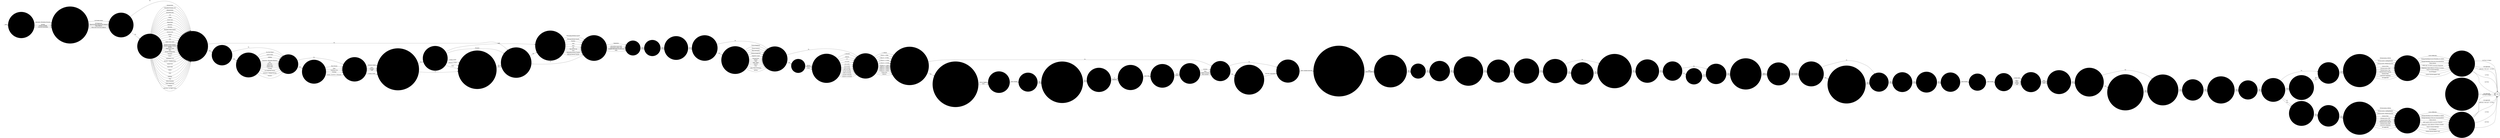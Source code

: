 digraph OLD_DISORDER {  rankdir=LR;
  node [shape = circle];
  START_NODE [label="", shape=none];
  START_NODE -> 49179 [label = "start"];
  END_NODE [label="END", shape="doublecircle"];
  49179 [label = "What Type Of Disorder Incident Was This?", style="filled", color="#DDD"];
  49179 -> 49180 [label = "Barricade / Prevention Of Access", style="filled", color="#DDD"];
  49179 -> 49180 [label = "Hostage", style="filled", color="#DDD"];
  49179 -> 49180 [label = "Incident At Height", style="filled", color="#DDD"];
  49179 -> 49180 [label = "Concerted Indiscipline", style="filled", color="#DDD"];
  49180 [label = "What Was The Main Management Outcome Of This Incident?", style="filled", color="#DDD"];
  49180 -> 49181 [label = "No Further Action", style="filled", color="#DDD"];
  49180 -> 49181 [label = "IEP Regression", style="filled", color="#DDD"];
  49180 -> 49181 [label = "Placed On Report/Adjudication Referral", style="filled", color="#DDD"];
  49180 -> 49181 [label = "Police Referral", style="filled", color="#DDD"];
  49180 -> 49181 [label = "Police And Prosecution Referral", style="filled", color="#DDD"];
  49181 [label = "Is The Location Of The Incident Known?", style="filled", color="#DDD"];
  49181 -> 49182 [label = "Yes", style="filled", color="#DDD"];
  49181 -> 49183 [label = "No", style="filled", color="#DDD"];
  49182 [label = "What Was The Location Of The Incident?", style="filled", color="#DDD"];
  49182 -> 49183 [label = "Administration", style="filled", color="#DDD"];
  49182 -> 49183 [label = "Association Area", style="filled", color="#DDD"];
  49182 -> 49183 [label = "Cell", style="filled", color="#DDD"];
  49182 -> 49183 [label = "Chapel", style="filled", color="#DDD"];
  49182 -> 49183 [label = "Crown Court", style="filled", color="#DDD"];
  49182 -> 49183 [label = "Dining Room"];
  49182 -> 49183 [label = "Dormitory"];
  49182 -> 49183 [label = "Education"];
  49182 -> 49183 [label = "Elsewhere (Enter Details)"];
  49182 -> 49183 [label = "Exercise Yard"];
  49182 -> 49183 [label = "Funeral"];
  49182 -> 49183 [label = "Gate"];
  49182 -> 49183 [label = "Gym"];
  49182 -> 49183 [label = "Health Care Centre"];
  49182 -> 49183 [label = "Hospital Outside (Patient)"];
  49182 -> 49183 [label = "Hospital Outside (Visiting)"];
  49182 -> 49183 [label = "Kitchen"];
  49182 -> 49183 [label = "Magistrates Court"];
  49182 -> 49183 [label = "Office"];
  49182 -> 49183 [label = "Outside Working Party"];
  49182 -> 49183 [label = "Reception"];
  49182 -> 49183 [label = "Recess"];
  49182 -> 49183 [label = "Segregation Unit"];
  49182 -> 49183 [label = "Showers / Changing Room"];
  49182 -> 49183 [label = "Special Unit"];
  49182 -> 49183 [label = "Sports Field"];
  49182 -> 49183 [label = "Vehicle"];
  49182 -> 49183 [label = "Visits"];
  49182 -> 49183 [label = "Weddings"];
  49182 -> 49183 [label = "Wing"];
  49182 -> 49183 [label = "Within Perimeter"];
  49182 -> 49183 [label = "Works Department"];
  49182 -> 49183 [label = "Workshop"];
  49182 -> 49183 [label = "Induction / 1st Night Centre"];
  49182 -> 49183 [label = "External Roof"];
  49182 -> 49183 [label = "Vulnerable Prisoners Unit"];
  49183 [label = "Were Any Injuries Received During This Incident?", style="filled", color="#DDD"];
  49183 -> 49184 [label = "Yes", style="filled", color="#DDD"];
  49183 -> 49192 [label = "No", style="filled", color="#DDD"];
  49184 [label = "Was A Serious Injury Sustained?", style="filled", color="#DDD"];
  49184 -> 49185 [label = "Yes", style="filled", color="#DDD"];
  49184 -> 49186 [label = "No", style="filled", color="#DDD"];
  49185 [label = "Which Serious Injuries Were Sustained?", style="filled", color="#DDD"];
  49185 -> 49186 [label = "Bites", style="filled", color="#DDD"];
  49185 -> 49186 [label = "Black Eye", style="filled", color="#DDD"];
  49185 -> 49186 [label = "Broken Nose", style="filled", color="#DDD"];
  49185 -> 49186 [label = "Broken Teeth", style="filled", color="#DDD"];
  49185 -> 49186 [label = "Crushing", style="filled", color="#DDD"];
  49185 -> 49186 [label = "Cuts Requiring Sutures", style="filled", color="#DDD"];
  49185 -> 49186 [label = "Extensive / Mutliple Bruising", style="filled", color="#DDD"];
  49185 -> 49186 [label = "Fracture", style="filled", color="#DDD"];
  49185 -> 49186 [label = "Gun Shot Wound", style="filled", color="#DDD"];
  49185 -> 49186 [label = "Scald Or Burn", style="filled", color="#DDD"];
  49185 -> 49186 [label = "Stabbing", style="filled", color="#DDD"];
  49185 -> 49186 [label = "Temporary / Permanent Blindness", style="filled", color="#DDD"];
  49186 [label = "Was A Minor Injury Sustained?", style="filled", color="#DDD"];
  49186 -> 49187 [label = "Yes", style="filled", color="#DDD"];
  49186 -> 49188 [label = "No", style="filled", color="#DDD"];
  49187 [label = "Which Minor Injuries Were Sustained?", style="filled", color="#DDD"];
  49187 -> 49188 [label = "Grazes. Scratches or Abrasions", style="filled", color="#DDD"];
  49187 -> 49188 [label = "Minor Bruises", style="filled", color="#DDD"];
  49187 -> 49188 [label = "Other", style="filled", color="#DDD"];
  49187 -> 49188 [label = "Superficial Cuts", style="filled", color="#DDD"];
  49187 -> 49188 [label = "Swellings", style="filled", color="#DDD"];
  49188 [label = "Enter Descriptions of Person(s) Injured", style="filled", color="#DDD"];
  49188 -> 49189 [label = "Civilian Grades", style="filled", color="#DDD"];
  49188 -> 49189 [label = "External Citizens", style="filled", color="#DDD"];
  49188 -> 49189 [label = "Police", style="filled", color="#DDD"];
  49188 -> 49189 [label = "Prisoners", style="filled", color="#DDD"];
  49188 -> 49189 [label = "Staff", style="filled", color="#DDD"];
  49189 [label = "Did Injuries Result in Detention in Outside Hospital As An In-Patient?", style="filled", color="#DDD"];
  49189 -> 49190 [label = "Yes", style="filled", color="#DDD"];
  49189 -> 49191 [label = "No", style="filled", color="#DDD"];
  49190 [label = "Who Was Detained In Outside Hospital?", style="filled", color="#DDD"];
  49190 -> 49191 [label = "Civilian Grades", style="filled", color="#DDD"];
  49190 -> 49191 [label = "External Civilians", style="filled", color="#DDD"];
  49190 -> 49191 [label = "Police", style="filled", color="#DDD"];
  49190 -> 49192 [label = "Prisoners", style="filled", color="#DDD"];
  49190 -> 49193 [label = "Staff", style="filled", color="#DDD"];
  49191 [label = "Are There Any Staff Now Off Duty As A Result Of This Incident?", style="filled", color="#DDD"];
  49191 -> 49192 [label = "No", style="filled", color="#DDD"];
  49191 -> 49192 [label = "Yes", style="filled", color="#DDD"];
  49192 [label = "Was There An Apparent Reason For The Incident?", style="filled", color="#DDD"];
  49192 -> 49193 [label = "Yes", style="filled", color="#DDD"];
  49192 -> 49194 [label = "No", style="filled", color="#DDD"];
  49193 [label = "Describe The Apparent Reason For The Incident?", style="filled", color="#DDD"];
  49193 -> 49194 [label = "Facilities", style="filled", color="#DDD"];
  49193 -> 49194 [label = "Food", style="filled", color="#DDD"];
  49193 -> 49194 [label = "Other", style="filled", color="#DDD"];
  49193 -> 49194 [label = "Pay", style="filled", color="#DDD"];
  49193 -> 49194 [label = "Time Out Of Cell", style="filled", color="#DDD"];
  49193 -> 49194 [label = "Visits", style="filled", color="#DDD"];
  49193 -> 49194 [label = "Demanding Internal Transfer", style="filled", color="#DDD"];
  49193 -> 49194 [label = "Refusing Internal Transfer", style="filled", color="#DDD"];
  49193 -> 49194 [label = "Demanding External Transfer", style="filled", color="#DDD"];
  49193 -> 49194 [label = "Refusing External Transfer", style="filled", color="#DDD"];
  49194 [label = "Describe How The Incident Was Resolved", style="filled", color="#DDD"];
  49194 -> 49195 [label = "Negotiation", style="filled", color="#DDD"];
  49194 -> 49195 [label = "Intervention (Local Staff)", style="filled", color="#DDD"];
  49194 -> 49195 [label = "Intervention (NTRG Staff)", style="filled", color="#DDD"];
  49194 -> 49195 [label = "Complied With Order Or Instruction", style="filled", color="#DDD"];
  49194 -> 49195 [label = "Other", style="filled", color="#DDD"];
  49195 [label = "Was A Door Jack Used?", style="filled", color="#DDD"];
  49195 -> 49196 [label = "No", style="filled", color="#DDD"];
  49195 -> 49196 [label = "Yes", style="filled", color="#DDD"];
  49196 [label = "Were Water Hoses Used?", style="filled", color="#DDD"];
  49196 -> 49197 [label = "No", style="filled", color="#DDD"];
  49196 -> 49197 [label = "Yes", style="filled", color="#DDD"];
  49197 [label = "Was Control And Restraint Employed?", style="filled", color="#DDD"];
  49197 -> 49198 [label = "No", style="filled", color="#DDD"];
  49197 -> 49198 [label = "Yes", style="filled", color="#DDD"];
  49198 [label = "Were Weapons Used By The Perpetrator?", style="filled", color="#DDD"];
  49198 -> 49199 [label = "Yes", style="filled", color="#DDD"];
  49198 -> 49200 [label = "No", style="filled", color="#DDD"];
  49199 [label = "Describe Weapons Used By The Perpetrator?", style="filled", color="#DDD"];
  49199 -> 49200 [label = "Blunt Instrument", style="filled", color="#DDD"];
  49199 -> 49200 [label = "Chemical Incapicitant", style="filled", color="#DDD"];
  49199 -> 49200 [label = "Dangerous Liquid", style="filled", color="#DDD"];
  49199 -> 49200 [label = "Excreta/Urine", style="filled", color="#DDD"];
  49199 -> 49200 [label = "Firearm", style="filled", color="#DDD"];
  49199 -> 49200 [label = "Food", style="filled", color="#DDD"];
  49199 -> 49200 [label = "Knife / Blade", style="filled", color="#DDD"];
  49199 -> 49200 [label = "Ligature", style="filled", color="#DDD"];
  49199 -> 49200 [label = "Other", style="filled", color="#DDD"];
  49199 -> 49200 [label = "Other Sharp Instrument", style="filled", color="#DDD"];
  49199 -> 49200 [label = "Spitting", style="filled", color="#DDD"];
  49199 -> 49200 [label = "Thrown Equipment", style="filled", color="#DDD"];
  49199 -> 49200 [label = "Thrown Furniture", style="filled", color="#DDD"];
  49200 [label = "Was Damage Caused To Prison Property", style="filled", color="#DDD"];
  49200 -> 49201 [label = "Yes", style="filled", color="#DDD"];
  49200 -> 49203 [label = "No", style="filled", color="#DDD"];
  49201 [label = "Describe the Damage", style="filled", color="#DDD"];
  49201 -> 49202 [label = "Extensive", style="filled", color="#DDD"];
  49201 -> 49202 [label = "Minor", style="filled", color="#DDD"];
  49201 -> 49202 [label = "Serious", style="filled", color="#DDD"];
  49202 [label = "What Was The Estimated Cost Of The Damage?", style="filled", color="#DDD"];
  49202 -> 49203 [label = "£0", style="filled", color="#DDD"];
  49202 -> 49203 [label = "£1 to £20", style="filled", color="#DDD"];
  49202 -> 49203 [label = "£21 to £50", style="filled", color="#DDD"];
  49202 -> 49203 [label = "£51 to £100", style="filled", color="#DDD"];
  49202 -> 49203 [label = "£101 to £500", style="filled", color="#DDD"];
  49202 -> 49203 [label = "£501 to £1,000", style="filled", color="#DDD"];
  49202 -> 49203 [label = "£1,001 to £5,000", style="filled", color="#DDD"];
  49202 -> 49203 [label = "£5001 to £10,000", style="filled", color="#DDD"];
  49202 -> 49203 [label = "£10,001 to £50,000", style="filled", color="#DDD"];
  49202 -> 49203 [label = "£50,001 to £100,000", style="filled", color="#DDD"];
  49202 -> 49203 [label = "> £100,000", style="filled", color="#DDD"];
  49202 -> 49203 [label = "Unknown", style="filled", color="#DDD"];
  49203 [label = "What Was The Duration Of The Incident?", style="filled", color="#DDD"];
  49203 -> 49204 [label = "< 1 Minute", style="filled", color="#DDD"];
  49203 -> 49204 [label = "1 Min to < 5 Mins", style="filled", color="#DDD"];
  49203 -> 49204 [label = "5 Mins to < 10 Mins", style="filled", color="#DDD"];
  49203 -> 49204 [label = "10 Mins to < 15 Mins", style="filled", color="#DDD"];
  49203 -> 49204 [label = "15 Mins to < 30 Mins", style="filled", color="#DDD"];
  49203 -> 49204 [label = "30 Mins to < 1 Hour", style="filled", color="#DDD"];
  49203 -> 49204 [label = "1 Hour to < 2 Hours", style="filled", color="#DDD"];
  49203 -> 49204 [label = "2 Hours to < 3 Hours", style="filled", color="#DDD"];
  49203 -> 49204 [label = "3 Hours to < 4 Hours", style="filled", color="#DDD"];
  49203 -> 49204 [label = "4 Hours to < 5 Hours", style="filled", color="#DDD"];
  49203 -> 49204 [label = "5 Hours Plus", style="filled", color="#DDD"];
  49203 -> 49204 [label = "Unknown", style="filled", color="#DDD"];
  49204 [label = "Was The Telephone/IT System Shut Down During The Incident?", style="filled", color="#DDD"];
  49204 -> 49205 [label = "Yes", style="filled", color="#DDD"];
  49204 -> 49213 [label = "No", style="filled", color="#DDD"];
  49205 [label = "Was The Telephone System Shur Down Locally Or By The Service Supplier?", style="filled", color="#DDD"];
  49205 -> 49206 [label = "Service Supplier", style="filled", color="#DDD"];
  49205 -> 49206 [label = "Local", style="filled", color="#DDD"];
  49206 [label = "Quote The Helpdesk Case Number", style="filled", color="#DDD"];
  49206 -> 49207 [label = "Enter Number", style="filled", color="#DDD"];
  49207 [label = "Was The Keyword Requested?", style="filled", color="#DDD"];
  49207 -> 49208 [label = "Yes", style="filled", color="#DDD"];
  49207 -> 49208 [label = "No", style="filled", color="#DDD"];
  49208 [label = "Has The Service Supplier Been Notified Of A Replacement Keyword?", style="filled", color="#DDD"];
  49208 -> 49209 [label = "No", style="filled", color="#DDD"];
  49208 -> 49209 [label = "Yes", style="filled", color="#DDD"];
  49209 [label = "Indicate The Nature Of The Shut Down", style="filled", color="#DDD"];
  49209 -> 49210 [label = "IT", style="filled", color="#DDD"];
  49209 -> 49210 [label = "Telephony", style="filled", color="#DDD"];
  49210 [label = "What Time Was The System Shut Down?", style="filled", color="#DDD"];
  49210 -> 49211 [label = "Enter Time", style="filled", color="#DDD"];
  49211 [label = "Was This A Full or Partial Shut Down?", style="filled", color="#DDD"];
  49211 -> 49212 [label = "Full", style="filled", color="#DDD"];
  49211 -> 49212 [label = "Partial", style="filled", color="#DDD"];
  49212 [label = "Who Authorised The Shut Down?", style="filled", color="#DDD"];
  49212 -> 49213 [label = "Deputy Governor", style="filled", color="#DDD"];
  49212 -> 49213 [label = "Duty Governor", style="filled", color="#DDD"];
  49212 -> 49213 [label = "Governor", style="filled", color="#DDD"];
  49212 -> 49213 [label = "Other", style="filled", color="#DDD"];
  49213 [label = "Was The System Compromised?", style="filled", color="#DDD"];
  49213 -> 49214 [label = "Yes", style="filled", color="#DDD"];
  49213 -> 49215 [label = "No", style="filled", color="#DDD"];
  49214 [label = "Describe What Was Compromised And By Whom", style="filled", color="#DDD"];
  49214 -> 49215 [label = "Describe Compromise", style="filled", color="#DDD"];
  49215 [label = "When Was The System Re-Activated?", style="filled", color="#DDD"];
  49215 -> 49216 [label = "Enter Comment And Date", style="filled", color="#DDD"];
  49216 [label = "Was The System Re-Activated Locally Or By The IT And Telephony Service Supplier?", style="filled", color="#DDD"];
  49216 -> 49217 [label = "Local", style="filled", color="#DDD"];
  49216 -> 49217 [label = "Service Supplier", style="filled", color="#DDD"];
  49217 [label = "Is Any Member Of Staff Facing Disciplinary Charges?", style="filled", color="#DDD"];
  49217 -> 49218 [label = "No", style="filled", color="#DDD"];
  49217 -> 49218 [label = "Yes", style="filled", color="#DDD"];
  49218 [label = "Was A Barricade Used?", style="filled", color="#DDD"];
  49218 -> 49219 [label = "No", style="filled", color="#DDD"];
  49218 -> 49219 [label = "Yes", style="filled", color="#DDD"];
  49219 [label = "Was A C And R Advisor Present?", style="filled", color="#DDD"];
  49219 -> 49220 [label = "No", style="filled", color="#DDD"];
  49219 -> 49220 [label = "Yes", style="filled", color="#DDD"];
  49220 [label = "Was The Emergency Response Vehicle Present?", style="filled", color="#DDD"];
  49220 -> 49221 [label = "No", style="filled", color="#DDD"];
  49220 -> 49221 [label = "Yes", style="filled", color="#DDD"];
  49221 [label = "Were Trained Negotiators Deployed?", style="filled", color="#DDD"];
  49221 -> 49222 [label = "No", style="filled", color="#DDD"];
  49221 -> 49222 [label = "Yes", style="filled", color="#DDD"];
  49222 [label = "Was An Incident Liaison Officer Present?", style="filled", color="#DDD"];
  49222 -> 49223 [label = "No", style="filled", color="#DDD"];
  49222 -> 49223 [label = "Yes", style="filled", color="#DDD"];
  49223 [label = "Were Healthcare Centre Staff Present?", style="filled", color="#DDD"];
  49223 -> 49224 [label = "No", style="filled", color="#DDD"];
  49223 -> 49225 [label = "Yes", style="filled", color="#DDD"];
  49223 -> 49224 [label = "Yes", style="filled", color="#DDD"];
  49224 [label = "Were Works Services Staff Present?", style="filled", color="#DDD"];
  49224 -> 49225 [label = "No", style="filled", color="#DDD"];
  49224 -> 49225 [label = "Yes", style="filled", color="#DDD"];
  49225 [label = "Were Independent Monitoring Board Members Present?", style="filled", color="#DDD"];
  49225 -> 49226 [label = "No", style="filled", color="#DDD"];
  49225 -> 49226 [label = "Yes", style="filled", color="#DDD"];
  49226 [label = "Was The Ambulance Service Present?", style="filled", color="#DDD"];
  49226 -> 49227 [label = "No", style="filled", color="#DDD"];
  49226 -> 49227 [label = "Yes", style="filled", color="#DDD"];
  49227 [label = "Was The Fire Service Present?", style="filled", color="#DDD"];
  49227 -> 49228 [label = "No", style="filled", color="#DDD"];
  49227 -> 49229 [label = "Yes", style="filled", color="#DDD"];
  49228 [label = "Were The Police Present?", style="filled", color="#DDD"];
  49228 -> 49229 [label = "No", style="filled", color="#DDD"];
  49228 -> 49229 [label = "Yes", style="filled", color="#DDD"];
  49229 [label = "Was Any Evacuation Necessary?", style="filled", color="#DDD"];
  49229 -> 49230 [label = "No", style="filled", color="#DDD"];
  49229 -> 49230 [label = "Yes", style="filled", color="#DDD"];
  49230 [label = "Describe The Incident As Either Active Or Passive?", style="filled", color="#DDD"];
  49230 -> 49231 [label = "Active", style="filled", color="#DDD"];
  49230 -> 49231 [label = "Passive", style="filled", color="#DDD"];
  49231 [label = "How Many Prisoners Were Involved?", style="filled", color="#DDD"];
  49231 -> 49232 [label = "State Number", style="filled", color="#DDD"];
  49231 -> 49232 [label = "State Number", style="filled", color="#DDD"];
  49232 [label = "Have The Ring Leaders Been Identified?", style="filled", color="#DDD"];
  49232 -> 49234 [label = "No", style="filled", color="#DDD"];
  49232 -> 49233 [label = "Yes", style="filled", color="#DDD"];
  49233 [label = "Have the Ring Leaders Been Entered On Inmate Involvement?", style="filled", color="#DDD"];
  49233 -> 49234 [label = "No", style="filled", color="#DDD"];
  49233 -> 49234 [label = "Yes", style="filled", color="#DDD"];
  49234 [label = "Was Operation Tornado Used?", style="filled", color="#DDD"];
  49234 -> 49235 [label = "No", style="filled", color="#DDD"];
  49234 -> 49235 [label = "Yes", style="filled", color="#DDD"];
  49235 [label = "Were Extendable Batons Used?", style="filled", color="#DDD"];
  49235 -> 49236 [label = "No", style="filled", color="#DDD"];
  49235 -> 49236 [label = "Yes", style="filled", color="#DDD"];
  49236 [label = "Was The Incident In Public View?", style="filled", color="#DDD"];
  49236 -> 49237 [label = "No", style="filled", color="#DDD"];
  49236 -> 49237 [label = "Yes", style="filled", color="#DDD"];
  49237 [label = "Enter Number Of Perpetrators", style="filled", color="#DDD"];
  49237 -> 49238 [label = "State Number", style="filled", color="#DDD"];
  49238 [label = "Enter Number of Hostages", style="filled", color="#DDD"];
  49238 -> 49239 [label = "State Number", style="filled", color="#DDD"];
  49239 [label = "Describe Status of Hostages", style="filled", color="#DDD"];
  49239 -> 49240 [label = "Civilian Staff", style="filled", color="#DDD"];
  49239 -> 49240 [label = "Officer", style="filled", color="#DDD"];
  49239 -> 49240 [label = "Other", style="filled", color="#DDD"];
  49239 -> 49240 [label = "Prisoner", style="filled", color="#DDD"];
  49239 -> 49240 [label = "Staff", style="filled", color="#DDD"];
  49240 [label = "Describe Status of Perpetrators", style="filled", color="#DDD"];
  49240 -> 49241 [label = "Other", style="filled", color="#DDD"];
  49240 -> 49241 [label = "Prisoner", style="filled", color="#DDD"];
  49240 -> 49241 [label = "Visitor", style="filled", color="#DDD"];
  49241 [label = "Was A Hostage Part Of The Barricade?", style="filled", color="#DDD"];
  49241 -> 49242 [label = "No", style="filled", color="#DDD"];
  49241 -> 49242 [label = "Yes", style="filled", color="#DDD"];
  49242 [label = "Was Physical Violence Used Towards Hostage?", style="filled", color="#DDD"];
  49242 -> 49243 [label = "No", style="filled", color="#DDD"];
  49242 -> 49244 [label = "Yes", style="filled", color="#DDD"];
  49243 [label = "Was The Hostage Physically Restrained By The Perpetrator", style="filled", color="#DDD"];
  49243 -> 49244 [label = "No", style="filled", color="#DDD"];
  49243 -> 49244 [label = "Yes", style="filled", color="#DDD"];
  49244 [label = "Was There Evidence Of The Stockholm Syndrome?", style="filled", color="#DDD"];
  49244 -> 49245 [label = "No", style="filled", color="#DDD"];
  49244 -> 49245 [label = "Yes", style="filled", color="#DDD"];
  49245 [label = "Was There Evidence Of Collusion?", style="filled", color="#DDD"];
  49245 -> 49246 [label = "No", style="filled", color="#DDD"];
  49245 -> 49246 [label = "Yes", style="filled", color="#DDD"];
  49246 [label = "Was A Hostage Negotiator Adviser Present?", style="filled", color="#DDD"];
  49246 -> 49247 [label = "No", style="filled", color="#DDD"];
  49246 -> 49247 [label = "Yes", style="filled", color="#DDD"];
  49247 [label = "Was A Medical Officer Present", style="filled", color="#DDD"];
  49247 -> 49248 [label = "No", style="filled", color="#DDD"];
  49247 -> 49248 [label = "Yes", style="filled", color="#DDD"];
  49248 [label = "Was A Technical Support Unit Present", style="filled", color="#DDD"];
  49248 -> 49249 [label = "No", style="filled", color="#DDD"];
  49248 -> 49250 [label = "Yes", style="filled", color="#DDD"];
  49248 -> 49249 [label = "Yes", style="filled", color="#DDD"];
  49248 -> 53179 [label = "No", style="filled", color="#DDD"];
  49248 -> 53179 [label = "Yes", style="filled", color="#DDD"];
  49249 [label = "Did A Tactical Firearms Adviser Attend?", style="filled", color="#DDD"];
  49249 -> 49250 [label = "No", style="filled", color="#DDD"];
  49249 -> 49250 [label = "Yes", style="filled", color="#DDD"];
  49250 [label = "Were Firearms Officers Deployed?", style="filled", color="#DDD"];
  49250 -> 49254 [label = "No", style="filled", color="#DDD"];
  49250 -> 49254 [label = "Yes", style="filled", color="#DDD"];
  49254 [label = "Describe Method Of Gaining Access To Area At Height", style="filled", color="#DDD"];
  49254 -> 49255 [label = "Internal Access: Netting", style="filled", color="#DDD"];
  49254 -> 49255 [label = "Internal Access: Landing/Railings", style="filled", color="#DDD"];
  49254 -> 49255 [label = "Internal Access: Window/Gate Bars", style="filled", color="#DDD"];
  49254 -> 49255 [label = "Internal Other", style="filled", color="#DDD"];
  49254 -> 49255 [label = "External Access: Roof", style="filled", color="#DDD"];
  49254 -> 49255 [label = "External Access: Tree", style="filled", color="#DDD"];
  49254 -> 49255 [label = "External Access: Fencing", style="filled", color="#DDD"];
  49254 -> 49255 [label = "External Other", style="filled", color="#DDD"];
  49254 -> 49255 [label = "Contractors Equipment", style="filled", color="#DDD"];
  49254 -> 49255 [label = "Not Applicable", style="filled", color="#DDD"];
  49255 [label = "What Aggravating Factors Were Present?", style="filled", color="#DDD"];
  49255 -> 49256 [label = "Access Difficulties", style="filled", color="#DDD"];
  49255 -> 49256 [label = "Damage Resulting In Loss Of Facilities Or Utilities", style="filled", color="#DDD"];
  49255 -> 49256 [label = "Damage Resulting in The Loss Of Accommodation", style="filled", color="#DDD"];
  49255 -> 49256 [label = "Media Interest", style="filled", color="#DDD"];
  49255 -> 49256 [label = "NTRG And / Or NDTSG Assistance Requested", style="filled", color="#DDD"];
  49255 -> 49256 [label = "Perpetrator Under Influence Of Drugs Or Alcohol", style="filled", color="#DDD"];
  49255 -> 49256 [label = "Threat Or Actual Self Harm", style="filled", color="#DDD"];
  49255 -> 49256 [label = "Use Of Weapons", style="filled", color="#DDD"];
  49255 -> 49256 [label = "Violence Directed Against Staff", style="filled", color="#DDD"];
  49256 [label = "What Height Did The Incident Take Place?", style="filled", color="#DDD"];
  49256 -> END_NODE [label = "Between 3 Feet and < 1st Floor", style="filled", color="#DDD"];
  49256 -> END_NODE [label = "1st Floor", style="filled", color="#DDD"];
  49256 -> END_NODE [label = "2nd Floor", style="filled", color="#DDD"];
  49256 -> END_NODE [label = "3rd Floor Or Higher", style="filled", color="#DDD"];
  49256 -> END_NODE [label = "Not Applicable", style="filled", color="#DDD"];
  53179 [label = "Did A Tactical Firearms Adviser Attend?", style="filled", color="#DDD"];
  53179 -> 53180 [label = "Yes", style="filled", color="#DDD"];
  53179 -> 53180 [label = "No", style="filled", color="#DDD"];
  53180 [label = "Were Firearms Officers Deployed?", style="filled", color="#DDD"];
  53180 -> 53182 [label = "No", style="filled", color="#DDD"];
  53180 -> 53182 [label = "Yes", style="filled", color="#DDD"];
  53181 [label = "Describe Method Of Gaining Access To Area At Height", style="filled", color="#DDD"];
  53181 -> END_NODE [label = "Not Applicable", style="filled", color="#DDD"];
  53182 [label = "Describe Method Of Gaining Access To Area At Height", style="filled", color="#DDD"];
  53182 -> 53183 [label = "Internal Access: Netting", style="filled", color="#DDD"];
  53182 -> 53183 [label = "Internal Access: Landing/Railings", style="filled", color="#DDD"];
  53182 -> 53183 [label = "Internal Access: Window/Gate Bars", style="filled", color="#DDD"];
  53182 -> 53183 [label = "Internal Other", style="filled", color="#DDD"];
  53182 -> 53183 [label = "External Access: Roof", style="filled", color="#DDD"];
  53182 -> 53183 [label = "External Access: Tree", style="filled", color="#DDD"];
  53182 -> 53183 [label = "External Access: Fencing", style="filled", color="#DDD"];
  53182 -> 53183 [label = "External Access Other", style="filled", color="#DDD"];
  53182 -> 53183 [label = "Contractors Equipment", style="filled", color="#DDD"];
  53182 -> 53183 [label = "Not Applicable", style="filled", color="#DDD"];
  53183 [label = "What Aggravating Factors Were Present?", style="filled", color="#DDD"];
  53183 -> 53184 [label = "Access Difficulties", style="filled", color="#DDD"];
  53183 -> 53184 [label = "Damage Resulting in Loss of Facilities or Utilities", style="filled", color="#DDD"];
  53183 -> 53184 [label = "Damage Resulting in The Loss of Accommodation", style="filled", color="#DDD"];
  53183 -> 53184 [label = "Media Interest", style="filled", color="#DDD"];
  53183 -> 53184 [label = "NRTG And/Or NDTSG Assistance Required", style="filled", color="#DDD"];
  53183 -> 53184 [label = "Perpetrator Under Influence of Drugs or Alcohol", style="filled", color="#DDD"];
  53183 -> 53184 [label = "Threat or Actual Self Harm", style="filled", color="#DDD"];
  53183 -> 53184 [label = "Use Of Weapons", style="filled", color="#DDD"];
  53183 -> 53184 [label = "Violence Directed Against Staff", style="filled", color="#DDD"];
  53184 [label = "What Height Did The Incident Take Place?", style="filled", color="#DDD"];
  53184 -> END_NODE [label = "Between 3 Feet and < 1st Floor", style="filled", color="#DDD"];
  53184 -> END_NODE [label = "1st Floor", style="filled", color="#DDD"];
  53184 -> END_NODE [label = "2nd Floor", style="filled", color="#DDD"];
  53184 -> END_NODE [label = "3rd Floor or Higher", style="filled", color="#DDD"];
  53184 -> END_NODE [label = "Not Applicable", style="filled", color="#DDD"];
}
